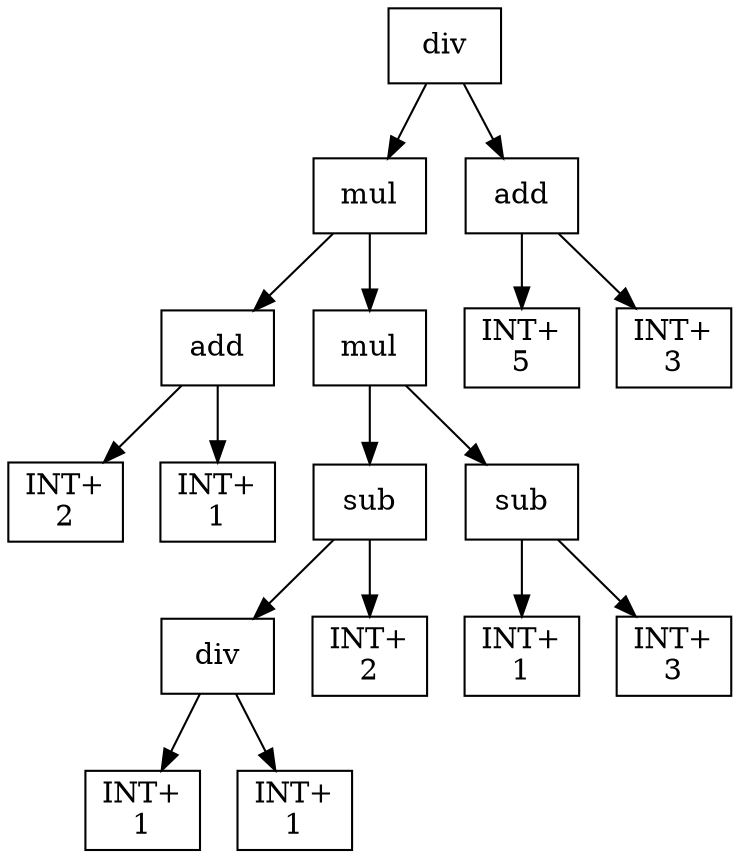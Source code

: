 digraph expr {
  node [shape=box];
  n1 [label="div"];
  n2 [label="mul"];
  n3 [label="add"];
  n4 [label="INT+\n2"];
  n5 [label="INT+\n1"];
  n3 -> n4;
  n3 -> n5;
  n6 [label="mul"];
  n7 [label="sub"];
  n8 [label="div"];
  n9 [label="INT+\n1"];
  n10 [label="INT+\n1"];
  n8 -> n9;
  n8 -> n10;
  n11 [label="INT+\n2"];
  n7 -> n8;
  n7 -> n11;
  n12 [label="sub"];
  n13 [label="INT+\n1"];
  n14 [label="INT+\n3"];
  n12 -> n13;
  n12 -> n14;
  n6 -> n7;
  n6 -> n12;
  n2 -> n3;
  n2 -> n6;
  n15 [label="add"];
  n16 [label="INT+\n5"];
  n17 [label="INT+\n3"];
  n15 -> n16;
  n15 -> n17;
  n1 -> n2;
  n1 -> n15;
}